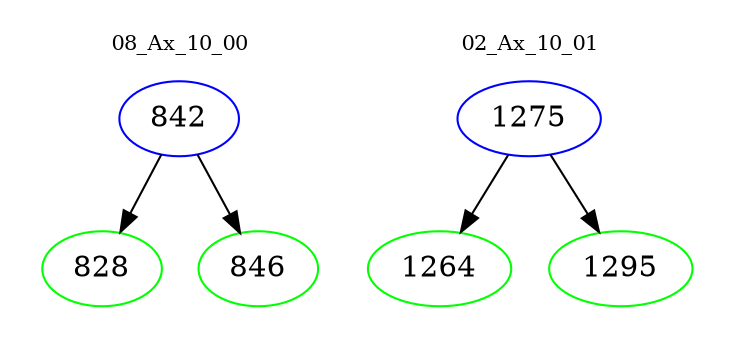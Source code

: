 digraph{
subgraph cluster_0 {
color = white
label = "08_Ax_10_00";
fontsize=10;
T0_842 [label="842", color="blue"]
T0_842 -> T0_828 [color="black"]
T0_828 [label="828", color="green"]
T0_842 -> T0_846 [color="black"]
T0_846 [label="846", color="green"]
}
subgraph cluster_1 {
color = white
label = "02_Ax_10_01";
fontsize=10;
T1_1275 [label="1275", color="blue"]
T1_1275 -> T1_1264 [color="black"]
T1_1264 [label="1264", color="green"]
T1_1275 -> T1_1295 [color="black"]
T1_1295 [label="1295", color="green"]
}
}
